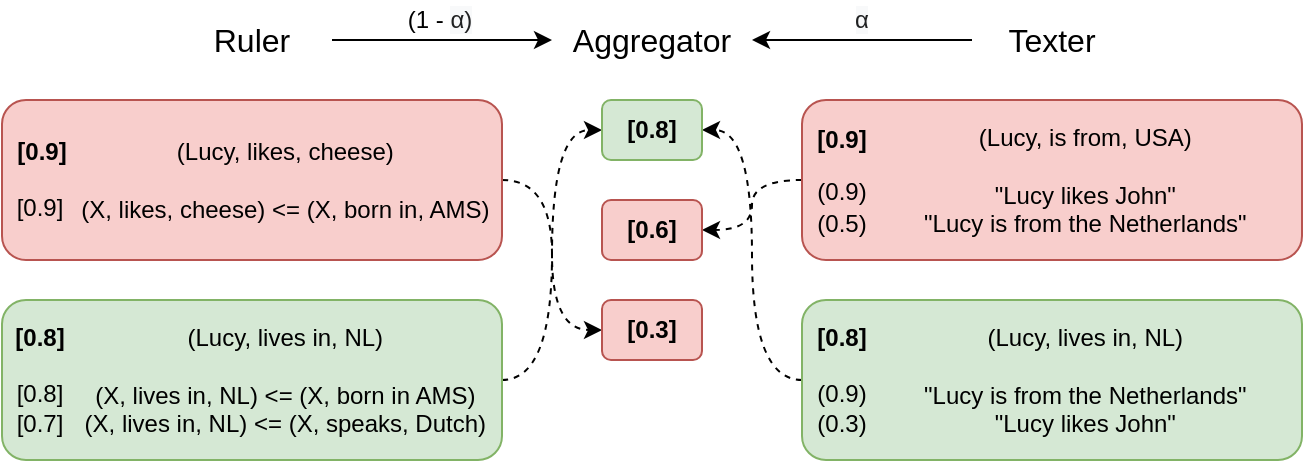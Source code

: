 <mxfile version="14.5.1" type="device"><diagram id="g_Sva8SLjjJDLRNkTVua" name="Page-1"><mxGraphModel dx="706" dy="408" grid="1" gridSize="10" guides="1" tooltips="1" connect="1" arrows="1" fold="1" page="1" pageScale="1" pageWidth="850" pageHeight="1100" math="0" shadow="0"><root><mxCell id="0"/><mxCell id="1" parent="0"/><mxCell id="MtFcgKpdLPiBYdVPz5cu-13" style="edgeStyle=orthogonalEdgeStyle;curved=1;rounded=0;orthogonalLoop=1;jettySize=auto;html=1;exitX=1;exitY=0.5;exitDx=0;exitDy=0;entryX=0;entryY=0.5;entryDx=0;entryDy=0;dashed=1;" parent="1" source="MtFcgKpdLPiBYdVPz5cu-1" target="MtFcgKpdLPiBYdVPz5cu-9" edge="1"><mxGeometry relative="1" as="geometry"/></mxCell><mxCell id="MtFcgKpdLPiBYdVPz5cu-1" value="&amp;nbsp; &amp;nbsp; &amp;nbsp; &amp;nbsp; &amp;nbsp; (Lucy, lives in, NL)&lt;br&gt;&lt;br&gt;&amp;nbsp; &amp;nbsp; &amp;nbsp; &amp;nbsp; &amp;nbsp; (X, lives in, NL) &amp;lt;= (X, born in AMS)&lt;br&gt;&amp;nbsp; &amp;nbsp; &amp;nbsp; &amp;nbsp; &amp;nbsp; (X, lives in, NL) &amp;lt;= (X, speaks, Dutch)" style="rounded=1;whiteSpace=wrap;html=1;fillColor=#d5e8d4;strokeColor=#82b366;" parent="1" vertex="1"><mxGeometry x="60" y="300" width="250" height="80" as="geometry"/></mxCell><mxCell id="MtFcgKpdLPiBYdVPz5cu-14" style="edgeStyle=orthogonalEdgeStyle;curved=1;rounded=0;orthogonalLoop=1;jettySize=auto;html=1;exitX=1;exitY=0.5;exitDx=0;exitDy=0;entryX=0;entryY=0.5;entryDx=0;entryDy=0;dashed=1;" parent="1" source="MtFcgKpdLPiBYdVPz5cu-2" target="MtFcgKpdLPiBYdVPz5cu-5" edge="1"><mxGeometry relative="1" as="geometry"/></mxCell><mxCell id="MtFcgKpdLPiBYdVPz5cu-2" value="&amp;nbsp; &amp;nbsp; &amp;nbsp; &amp;nbsp; &amp;nbsp; (Lucy, likes, cheese)&lt;br&gt;&lt;br&gt;&amp;nbsp; &amp;nbsp; &amp;nbsp; &amp;nbsp; &amp;nbsp; (X, likes, cheese) &amp;lt;= (X, born in, AMS)" style="rounded=1;whiteSpace=wrap;html=1;fillColor=#f8cecc;strokeColor=#b85450;" parent="1" vertex="1"><mxGeometry x="60" y="200" width="250" height="80" as="geometry"/></mxCell><mxCell id="MtFcgKpdLPiBYdVPz5cu-16" style="edgeStyle=orthogonalEdgeStyle;curved=1;rounded=0;orthogonalLoop=1;jettySize=auto;html=1;exitX=0;exitY=0.5;exitDx=0;exitDy=0;entryX=1;entryY=0.5;entryDx=0;entryDy=0;dashed=1;" parent="1" source="MtFcgKpdLPiBYdVPz5cu-3" target="MtFcgKpdLPiBYdVPz5cu-15" edge="1"><mxGeometry relative="1" as="geometry"/></mxCell><mxCell id="MtFcgKpdLPiBYdVPz5cu-3" value="&amp;nbsp; &amp;nbsp; &amp;nbsp; &amp;nbsp; &amp;nbsp; (Lucy, is from, USA)&lt;br&gt;&lt;br&gt;&amp;nbsp; &amp;nbsp; &amp;nbsp; &amp;nbsp; &amp;nbsp; &quot;Lucy likes John&quot;&lt;br&gt;&amp;nbsp; &amp;nbsp; &amp;nbsp; &amp;nbsp; &amp;nbsp; &quot;Lucy is from the Netherlands&quot;" style="rounded=1;whiteSpace=wrap;html=1;fillColor=#f8cecc;strokeColor=#b85450;" parent="1" vertex="1"><mxGeometry x="460" y="200" width="250" height="80" as="geometry"/></mxCell><mxCell id="MtFcgKpdLPiBYdVPz5cu-12" style="edgeStyle=orthogonalEdgeStyle;rounded=0;orthogonalLoop=1;jettySize=auto;html=1;exitX=0;exitY=0.5;exitDx=0;exitDy=0;entryX=1;entryY=0.5;entryDx=0;entryDy=0;curved=1;dashed=1;" parent="1" source="MtFcgKpdLPiBYdVPz5cu-4" target="MtFcgKpdLPiBYdVPz5cu-9" edge="1"><mxGeometry relative="1" as="geometry"/></mxCell><mxCell id="MtFcgKpdLPiBYdVPz5cu-4" value="&amp;nbsp; &amp;nbsp; &amp;nbsp; &amp;nbsp; &amp;nbsp; (Lucy, lives in, NL)&lt;br&gt;&lt;br&gt;&amp;nbsp; &amp;nbsp; &amp;nbsp; &amp;nbsp; &amp;nbsp; &quot;Lucy is from the Netherlands&quot;&lt;br&gt;&amp;nbsp; &amp;nbsp; &amp;nbsp; &amp;nbsp; &amp;nbsp; &quot;Lucy likes John&quot;" style="rounded=1;whiteSpace=wrap;html=1;fillColor=#d5e8d4;strokeColor=#82b366;" parent="1" vertex="1"><mxGeometry x="460" y="300" width="250" height="80" as="geometry"/></mxCell><mxCell id="MtFcgKpdLPiBYdVPz5cu-5" value="&lt;b&gt;[0.3]&lt;/b&gt;" style="rounded=1;whiteSpace=wrap;html=1;fillColor=#f8cecc;strokeColor=#b85450;" parent="1" vertex="1"><mxGeometry x="360" y="300" width="50" height="30" as="geometry"/></mxCell><mxCell id="MtFcgKpdLPiBYdVPz5cu-10" value="" style="edgeStyle=orthogonalEdgeStyle;rounded=0;orthogonalLoop=1;jettySize=auto;html=1;exitX=1;exitY=0.5;exitDx=0;exitDy=0;entryX=0;entryY=0.5;entryDx=0;entryDy=0;" parent="1" source="MtFcgKpdLPiBYdVPz5cu-6" target="MtFcgKpdLPiBYdVPz5cu-7" edge="1"><mxGeometry relative="1" as="geometry"/></mxCell><mxCell id="MtFcgKpdLPiBYdVPz5cu-6" value="&lt;font style=&quot;font-size: 16px&quot;&gt;Ruler&lt;/font&gt;" style="text;html=1;strokeColor=none;fillColor=none;align=center;verticalAlign=middle;whiteSpace=wrap;rounded=0;" parent="1" vertex="1"><mxGeometry x="145" y="160" width="80" height="20" as="geometry"/></mxCell><mxCell id="MtFcgKpdLPiBYdVPz5cu-7" value="&lt;font style=&quot;font-size: 16px&quot;&gt;Aggregator&lt;/font&gt;" style="text;html=1;strokeColor=none;fillColor=none;align=center;verticalAlign=middle;whiteSpace=wrap;rounded=0;" parent="1" vertex="1"><mxGeometry x="335" y="160" width="100" height="20" as="geometry"/></mxCell><mxCell id="MtFcgKpdLPiBYdVPz5cu-11" value="" style="edgeStyle=orthogonalEdgeStyle;rounded=0;orthogonalLoop=1;jettySize=auto;html=1;exitX=0;exitY=0.5;exitDx=0;exitDy=0;" parent="1" source="MtFcgKpdLPiBYdVPz5cu-8" target="MtFcgKpdLPiBYdVPz5cu-7" edge="1"><mxGeometry relative="1" as="geometry"/></mxCell><mxCell id="MtFcgKpdLPiBYdVPz5cu-8" value="&lt;font style=&quot;font-size: 16px&quot;&gt;Texter&lt;/font&gt;" style="text;html=1;strokeColor=none;fillColor=none;align=center;verticalAlign=middle;whiteSpace=wrap;rounded=0;" parent="1" vertex="1"><mxGeometry x="545" y="160" width="80" height="20" as="geometry"/></mxCell><mxCell id="MtFcgKpdLPiBYdVPz5cu-9" value="&lt;b&gt;[0.8]&lt;/b&gt;" style="rounded=1;whiteSpace=wrap;html=1;fillColor=#d5e8d4;strokeColor=#82b366;" parent="1" vertex="1"><mxGeometry x="360" y="200" width="50" height="30" as="geometry"/></mxCell><mxCell id="MtFcgKpdLPiBYdVPz5cu-15" value="&lt;b&gt;[0.6]&lt;/b&gt;" style="rounded=1;whiteSpace=wrap;html=1;fillColor=#f8cecc;strokeColor=#b85450;" parent="1" vertex="1"><mxGeometry x="360" y="250" width="50" height="30" as="geometry"/></mxCell><mxCell id="MtFcgKpdLPiBYdVPz5cu-18" value="&lt;b&gt;[0.9]&lt;/b&gt;" style="text;html=1;strokeColor=none;fillColor=none;align=center;verticalAlign=middle;whiteSpace=wrap;rounded=0;" parent="1" vertex="1"><mxGeometry x="60" y="216" width="40" height="20" as="geometry"/></mxCell><mxCell id="MtFcgKpdLPiBYdVPz5cu-19" value="[0.9]" style="text;html=1;strokeColor=none;fillColor=none;align=center;verticalAlign=middle;whiteSpace=wrap;rounded=0;" parent="1" vertex="1"><mxGeometry x="59" y="244" width="40" height="20" as="geometry"/></mxCell><mxCell id="MtFcgKpdLPiBYdVPz5cu-20" value="&lt;b&gt;[0.8]&lt;/b&gt;" style="text;html=1;strokeColor=none;fillColor=none;align=center;verticalAlign=middle;whiteSpace=wrap;rounded=0;" parent="1" vertex="1"><mxGeometry x="59" y="309" width="40" height="20" as="geometry"/></mxCell><mxCell id="MtFcgKpdLPiBYdVPz5cu-21" value="[0.8]" style="text;html=1;strokeColor=none;fillColor=none;align=center;verticalAlign=middle;whiteSpace=wrap;rounded=0;" parent="1" vertex="1"><mxGeometry x="59" y="337" width="40" height="20" as="geometry"/></mxCell><mxCell id="MtFcgKpdLPiBYdVPz5cu-22" value="[0.7]" style="text;html=1;strokeColor=none;fillColor=none;align=center;verticalAlign=middle;whiteSpace=wrap;rounded=0;" parent="1" vertex="1"><mxGeometry x="59" y="352" width="40" height="20" as="geometry"/></mxCell><mxCell id="MtFcgKpdLPiBYdVPz5cu-24" value="&lt;b&gt;[0.9]&lt;/b&gt;" style="text;html=1;strokeColor=none;fillColor=none;align=center;verticalAlign=middle;whiteSpace=wrap;rounded=0;" parent="1" vertex="1"><mxGeometry x="460" y="210" width="40" height="20" as="geometry"/></mxCell><mxCell id="MtFcgKpdLPiBYdVPz5cu-25" value="&lt;b&gt;[0.8]&lt;/b&gt;" style="text;html=1;strokeColor=none;fillColor=none;align=center;verticalAlign=middle;whiteSpace=wrap;rounded=0;" parent="1" vertex="1"><mxGeometry x="460" y="309" width="40" height="20" as="geometry"/></mxCell><mxCell id="MtFcgKpdLPiBYdVPz5cu-26" value="&lt;span style=&quot;font-weight: normal&quot;&gt;(0.9)&lt;/span&gt;" style="text;html=1;strokeColor=none;fillColor=none;align=center;verticalAlign=middle;whiteSpace=wrap;rounded=0;fontStyle=1" parent="1" vertex="1"><mxGeometry x="460" y="236" width="40" height="20" as="geometry"/></mxCell><mxCell id="MtFcgKpdLPiBYdVPz5cu-27" value="(0.9)" style="text;html=1;strokeColor=none;fillColor=none;align=center;verticalAlign=middle;whiteSpace=wrap;rounded=0;" parent="1" vertex="1"><mxGeometry x="460" y="337" width="40" height="20" as="geometry"/></mxCell><mxCell id="MtFcgKpdLPiBYdVPz5cu-28" value="(0.3)" style="text;html=1;strokeColor=none;fillColor=none;align=center;verticalAlign=middle;whiteSpace=wrap;rounded=0;" parent="1" vertex="1"><mxGeometry x="460" y="352" width="40" height="20" as="geometry"/></mxCell><mxCell id="MtFcgKpdLPiBYdVPz5cu-29" value="&lt;span style=&quot;font-weight: normal&quot;&gt;(0.5)&lt;/span&gt;" style="text;html=1;strokeColor=none;fillColor=none;align=center;verticalAlign=middle;whiteSpace=wrap;rounded=0;fontStyle=1" parent="1" vertex="1"><mxGeometry x="460" y="252" width="40" height="20" as="geometry"/></mxCell><mxCell id="2KsOB3JkpY09yqDHNC-U-1" value="&lt;font style=&quot;font-size: 12px&quot;&gt;&lt;span style=&quot;color: rgb(0 , 0 , 0) ; font-family: &amp;#34;helvetica&amp;#34; ; font-style: normal ; font-weight: 400 ; letter-spacing: normal ; text-align: center ; text-indent: 0px ; text-transform: none ; word-spacing: 0px ; background-color: rgb(255 , 255 , 255) ; display: inline ; float: none&quot;&gt;(1 -&amp;nbsp;&lt;/span&gt;&lt;span style=&quot;font-style: normal ; font-weight: 400 ; letter-spacing: normal ; text-indent: 0px ; text-transform: none ; word-spacing: 0px ; color: rgb(32 , 33 , 34) ; font-family: sans-serif ; text-align: left ; background-color: rgb(248 , 249 , 250)&quot;&gt;α)&lt;/span&gt;&lt;br&gt;&lt;/font&gt;" style="text;html=1;strokeColor=none;fillColor=none;align=center;verticalAlign=middle;whiteSpace=wrap;rounded=0;" vertex="1" parent="1"><mxGeometry x="259" y="150" width="40" height="20" as="geometry"/></mxCell><mxCell id="2KsOB3JkpY09yqDHNC-U-3" value="&lt;font style=&quot;font-size: 12px&quot;&gt;&lt;span style=&quot;font-style: normal ; font-weight: 400 ; letter-spacing: normal ; text-indent: 0px ; text-transform: none ; word-spacing: 0px ; color: rgb(32 , 33 , 34) ; font-family: sans-serif ; text-align: left ; background-color: rgb(248 , 249 , 250)&quot;&gt;α&lt;/span&gt;&lt;br&gt;&lt;/font&gt;" style="text;html=1;strokeColor=none;fillColor=none;align=center;verticalAlign=middle;whiteSpace=wrap;rounded=0;" vertex="1" parent="1"><mxGeometry x="470" y="150" width="40" height="20" as="geometry"/></mxCell></root></mxGraphModel></diagram></mxfile>